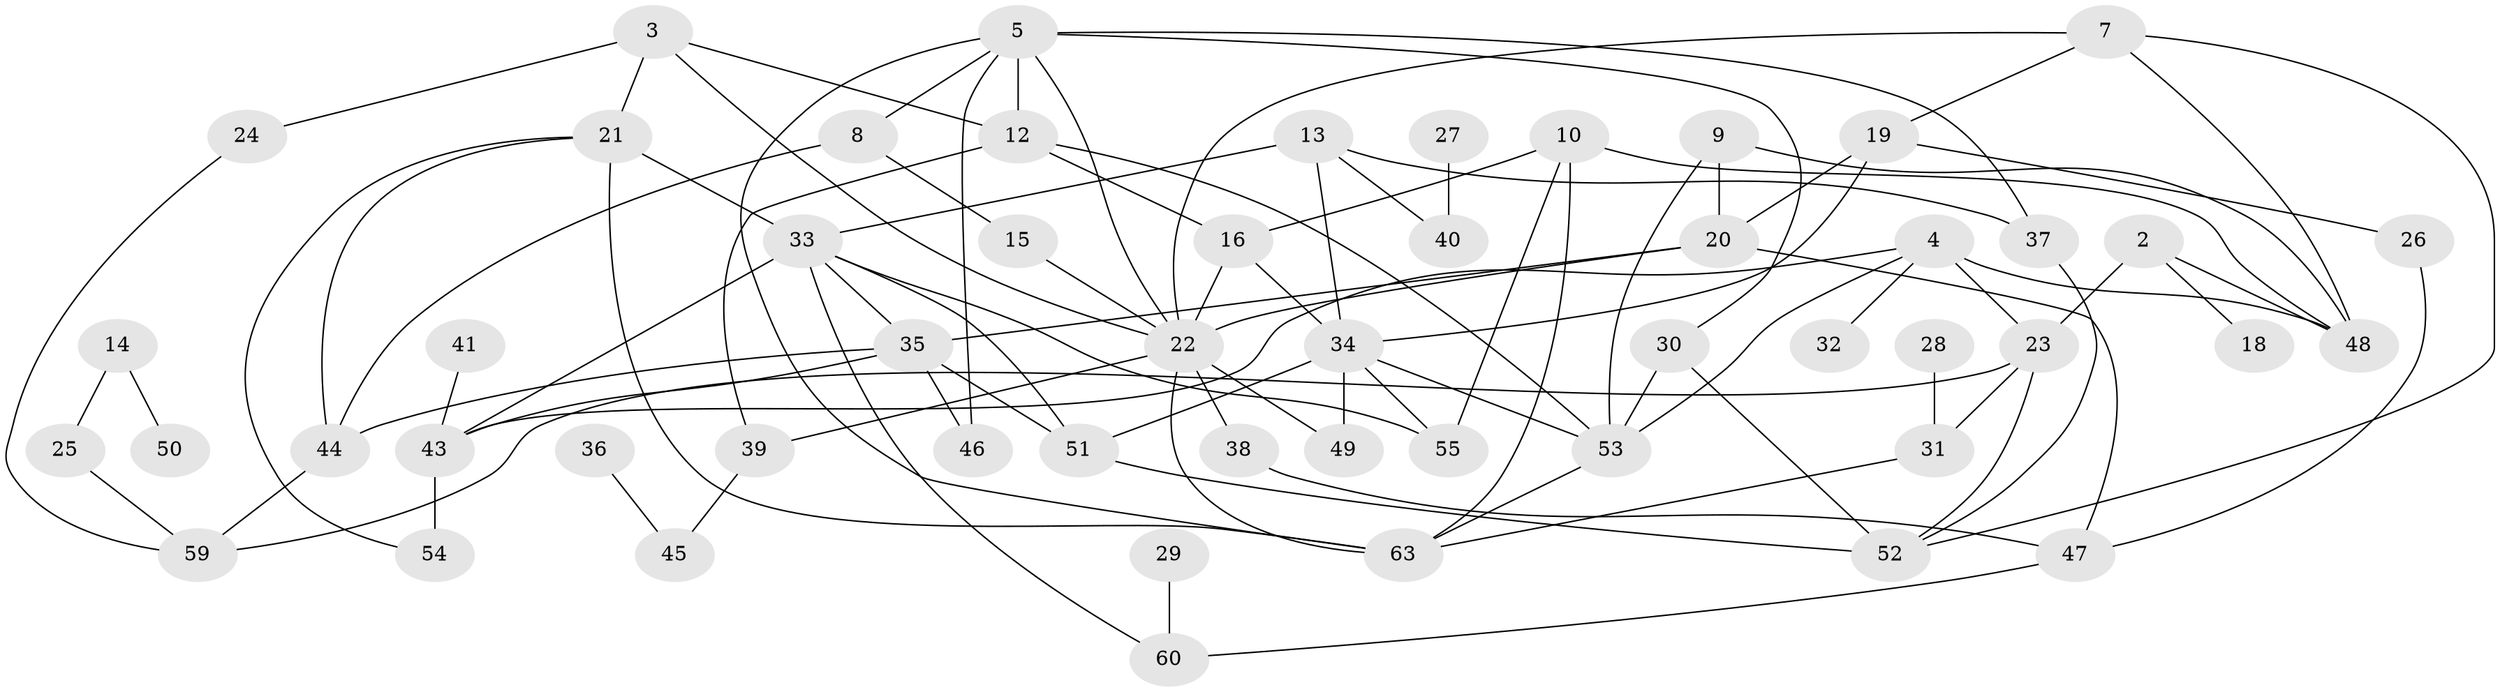 // original degree distribution, {0: 0.08064516129032258, 3: 0.24193548387096775, 6: 0.016129032258064516, 4: 0.14516129032258066, 5: 0.10483870967741936, 2: 0.22580645161290322, 1: 0.18548387096774194}
// Generated by graph-tools (version 1.1) at 2025/33/03/09/25 02:33:25]
// undirected, 53 vertices, 93 edges
graph export_dot {
graph [start="1"]
  node [color=gray90,style=filled];
  2;
  3;
  4;
  5;
  7;
  8;
  9;
  10;
  12;
  13;
  14;
  15;
  16;
  18;
  19;
  20;
  21;
  22;
  23;
  24;
  25;
  26;
  27;
  28;
  29;
  30;
  31;
  32;
  33;
  34;
  35;
  36;
  37;
  38;
  39;
  40;
  41;
  43;
  44;
  45;
  46;
  47;
  48;
  49;
  50;
  51;
  52;
  53;
  54;
  55;
  59;
  60;
  63;
  2 -- 18 [weight=1.0];
  2 -- 23 [weight=1.0];
  2 -- 48 [weight=1.0];
  3 -- 12 [weight=1.0];
  3 -- 21 [weight=1.0];
  3 -- 22 [weight=1.0];
  3 -- 24 [weight=1.0];
  4 -- 23 [weight=1.0];
  4 -- 32 [weight=1.0];
  4 -- 43 [weight=1.0];
  4 -- 48 [weight=1.0];
  4 -- 53 [weight=1.0];
  5 -- 8 [weight=1.0];
  5 -- 12 [weight=1.0];
  5 -- 22 [weight=1.0];
  5 -- 30 [weight=1.0];
  5 -- 37 [weight=1.0];
  5 -- 46 [weight=1.0];
  5 -- 63 [weight=1.0];
  7 -- 19 [weight=1.0];
  7 -- 22 [weight=1.0];
  7 -- 48 [weight=1.0];
  7 -- 52 [weight=1.0];
  8 -- 15 [weight=1.0];
  8 -- 44 [weight=1.0];
  9 -- 20 [weight=1.0];
  9 -- 48 [weight=1.0];
  9 -- 53 [weight=1.0];
  10 -- 16 [weight=1.0];
  10 -- 48 [weight=1.0];
  10 -- 55 [weight=1.0];
  10 -- 63 [weight=1.0];
  12 -- 16 [weight=1.0];
  12 -- 39 [weight=1.0];
  12 -- 53 [weight=1.0];
  13 -- 33 [weight=1.0];
  13 -- 34 [weight=2.0];
  13 -- 37 [weight=1.0];
  13 -- 40 [weight=1.0];
  14 -- 25 [weight=1.0];
  14 -- 50 [weight=1.0];
  15 -- 22 [weight=1.0];
  16 -- 22 [weight=1.0];
  16 -- 34 [weight=1.0];
  19 -- 20 [weight=2.0];
  19 -- 26 [weight=1.0];
  19 -- 34 [weight=1.0];
  20 -- 22 [weight=1.0];
  20 -- 35 [weight=1.0];
  20 -- 47 [weight=1.0];
  21 -- 33 [weight=1.0];
  21 -- 44 [weight=1.0];
  21 -- 54 [weight=1.0];
  21 -- 63 [weight=1.0];
  22 -- 38 [weight=1.0];
  22 -- 39 [weight=1.0];
  22 -- 49 [weight=1.0];
  22 -- 63 [weight=2.0];
  23 -- 31 [weight=1.0];
  23 -- 52 [weight=1.0];
  23 -- 59 [weight=1.0];
  24 -- 59 [weight=1.0];
  25 -- 59 [weight=1.0];
  26 -- 47 [weight=1.0];
  27 -- 40 [weight=1.0];
  28 -- 31 [weight=1.0];
  29 -- 60 [weight=1.0];
  30 -- 52 [weight=2.0];
  30 -- 53 [weight=1.0];
  31 -- 63 [weight=1.0];
  33 -- 35 [weight=1.0];
  33 -- 43 [weight=1.0];
  33 -- 51 [weight=1.0];
  33 -- 55 [weight=1.0];
  33 -- 60 [weight=1.0];
  34 -- 49 [weight=2.0];
  34 -- 51 [weight=1.0];
  34 -- 53 [weight=1.0];
  34 -- 55 [weight=1.0];
  35 -- 43 [weight=1.0];
  35 -- 44 [weight=1.0];
  35 -- 46 [weight=1.0];
  35 -- 51 [weight=1.0];
  36 -- 45 [weight=1.0];
  37 -- 52 [weight=1.0];
  38 -- 47 [weight=1.0];
  39 -- 45 [weight=1.0];
  41 -- 43 [weight=1.0];
  43 -- 54 [weight=1.0];
  44 -- 59 [weight=1.0];
  47 -- 60 [weight=1.0];
  51 -- 52 [weight=1.0];
  53 -- 63 [weight=2.0];
}
